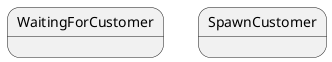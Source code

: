 @startuml
'https://plantuml.com/state-diagram
state WaitingForCustomer
state SpawnCustomer


@enduml
